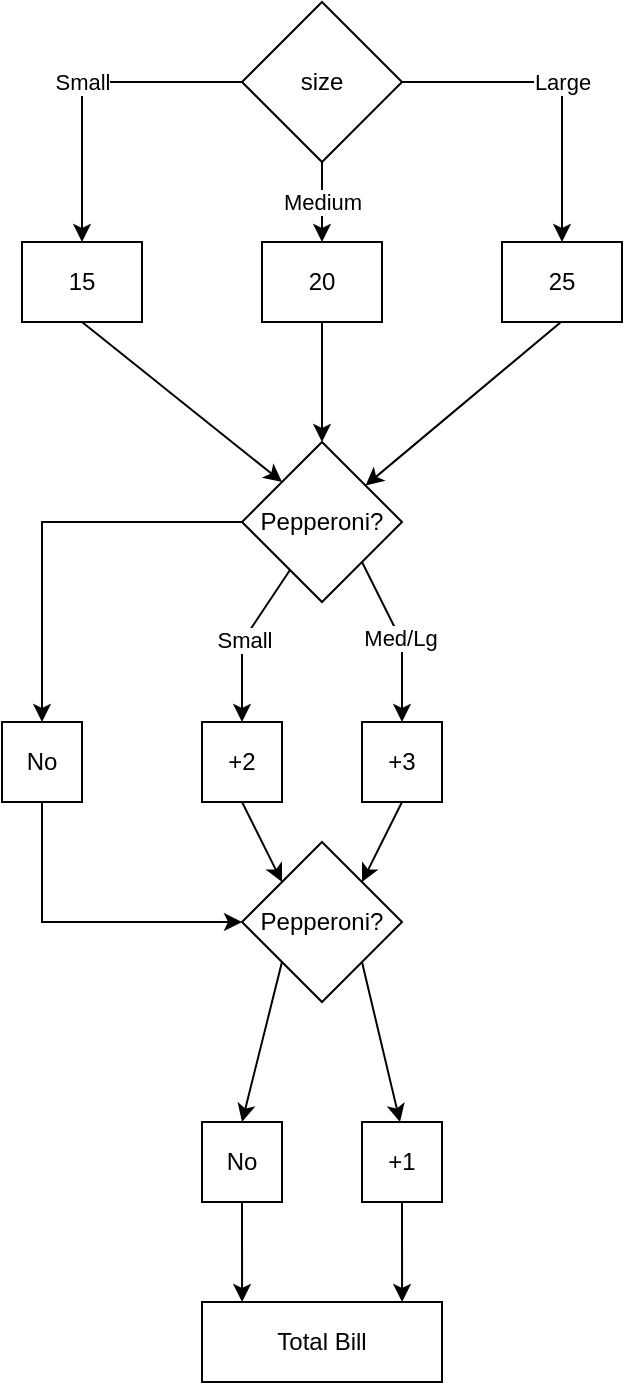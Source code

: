 <mxfile version="15.6.3" type="github">
  <diagram id="C5RBs43oDa-KdzZeNtuy" name="Page-1">
    <mxGraphModel dx="1360" dy="802" grid="1" gridSize="10" guides="1" tooltips="1" connect="1" arrows="1" fold="1" page="1" pageScale="1" pageWidth="827" pageHeight="1169" math="0" shadow="0">
      <root>
        <mxCell id="WIyWlLk6GJQsqaUBKTNV-0" />
        <mxCell id="WIyWlLk6GJQsqaUBKTNV-1" parent="WIyWlLk6GJQsqaUBKTNV-0" />
        <mxCell id="wO00g-vxK6F0tGHb4959-0" value="size" style="rhombus;whiteSpace=wrap;html=1;" vertex="1" parent="WIyWlLk6GJQsqaUBKTNV-1">
          <mxGeometry x="360" y="40" width="80" height="80" as="geometry" />
        </mxCell>
        <mxCell id="wO00g-vxK6F0tGHb4959-4" value="S" style="endArrow=classic;html=1;rounded=0;exitX=0;exitY=0.5;exitDx=0;exitDy=0;" edge="1" parent="WIyWlLk6GJQsqaUBKTNV-1" source="wO00g-vxK6F0tGHb4959-0">
          <mxGeometry relative="1" as="geometry">
            <mxPoint x="320" y="140" as="sourcePoint" />
            <mxPoint x="280" y="160" as="targetPoint" />
            <Array as="points">
              <mxPoint x="280" y="80" />
            </Array>
          </mxGeometry>
        </mxCell>
        <mxCell id="wO00g-vxK6F0tGHb4959-5" value="Small" style="edgeLabel;resizable=0;html=1;align=center;verticalAlign=middle;" connectable="0" vertex="1" parent="wO00g-vxK6F0tGHb4959-4">
          <mxGeometry relative="1" as="geometry" />
        </mxCell>
        <mxCell id="wO00g-vxK6F0tGHb4959-6" value="S" style="endArrow=classic;html=1;rounded=0;exitX=1;exitY=0.5;exitDx=0;exitDy=0;" edge="1" parent="WIyWlLk6GJQsqaUBKTNV-1" source="wO00g-vxK6F0tGHb4959-0">
          <mxGeometry relative="1" as="geometry">
            <mxPoint x="600" y="80" as="sourcePoint" />
            <mxPoint x="520" y="160" as="targetPoint" />
            <Array as="points">
              <mxPoint x="520" y="80" />
            </Array>
          </mxGeometry>
        </mxCell>
        <mxCell id="wO00g-vxK6F0tGHb4959-7" value="Large" style="edgeLabel;resizable=0;html=1;align=center;verticalAlign=middle;" connectable="0" vertex="1" parent="wO00g-vxK6F0tGHb4959-6">
          <mxGeometry relative="1" as="geometry" />
        </mxCell>
        <mxCell id="wO00g-vxK6F0tGHb4959-8" value="Medium&lt;br&gt;" style="endArrow=classic;html=1;rounded=0;exitX=0.5;exitY=1;exitDx=0;exitDy=0;" edge="1" parent="WIyWlLk6GJQsqaUBKTNV-1" source="wO00g-vxK6F0tGHb4959-0">
          <mxGeometry relative="1" as="geometry">
            <mxPoint x="300" y="160" as="sourcePoint" />
            <mxPoint x="400" y="160" as="targetPoint" />
          </mxGeometry>
        </mxCell>
        <mxCell id="wO00g-vxK6F0tGHb4959-10" value="15" style="rounded=0;whiteSpace=wrap;html=1;" vertex="1" parent="WIyWlLk6GJQsqaUBKTNV-1">
          <mxGeometry x="250" y="160" width="60" height="40" as="geometry" />
        </mxCell>
        <mxCell id="wO00g-vxK6F0tGHb4959-11" value="20" style="rounded=0;whiteSpace=wrap;html=1;" vertex="1" parent="WIyWlLk6GJQsqaUBKTNV-1">
          <mxGeometry x="370" y="160" width="60" height="40" as="geometry" />
        </mxCell>
        <mxCell id="wO00g-vxK6F0tGHb4959-12" value="25" style="rounded=0;whiteSpace=wrap;html=1;" vertex="1" parent="WIyWlLk6GJQsqaUBKTNV-1">
          <mxGeometry x="490" y="160" width="60" height="40" as="geometry" />
        </mxCell>
        <mxCell id="wO00g-vxK6F0tGHb4959-15" value="" style="endArrow=classic;html=1;rounded=0;exitX=0.5;exitY=1;exitDx=0;exitDy=0;entryX=0;entryY=0;entryDx=0;entryDy=0;" edge="1" parent="WIyWlLk6GJQsqaUBKTNV-1" source="wO00g-vxK6F0tGHb4959-10" target="wO00g-vxK6F0tGHb4959-39">
          <mxGeometry width="50" height="50" relative="1" as="geometry">
            <mxPoint x="360" y="430" as="sourcePoint" />
            <mxPoint x="360" y="280" as="targetPoint" />
          </mxGeometry>
        </mxCell>
        <mxCell id="wO00g-vxK6F0tGHb4959-16" value="" style="endArrow=classic;html=1;rounded=0;exitX=0.5;exitY=1;exitDx=0;exitDy=0;entryX=0.5;entryY=0;entryDx=0;entryDy=0;" edge="1" parent="WIyWlLk6GJQsqaUBKTNV-1" target="wO00g-vxK6F0tGHb4959-39">
          <mxGeometry width="50" height="50" relative="1" as="geometry">
            <mxPoint x="400" y="200" as="sourcePoint" />
            <mxPoint x="400" y="280" as="targetPoint" />
          </mxGeometry>
        </mxCell>
        <mxCell id="wO00g-vxK6F0tGHb4959-17" value="" style="endArrow=classic;html=1;rounded=0;exitX=0.5;exitY=1;exitDx=0;exitDy=0;" edge="1" parent="WIyWlLk6GJQsqaUBKTNV-1" target="wO00g-vxK6F0tGHb4959-39">
          <mxGeometry width="50" height="50" relative="1" as="geometry">
            <mxPoint x="519.5" y="200" as="sourcePoint" />
            <mxPoint x="439.96" y="280" as="targetPoint" />
          </mxGeometry>
        </mxCell>
        <mxCell id="wO00g-vxK6F0tGHb4959-18" value="Small" style="endArrow=classic;html=1;rounded=0;" edge="1" parent="WIyWlLk6GJQsqaUBKTNV-1" source="wO00g-vxK6F0tGHb4959-39">
          <mxGeometry relative="1" as="geometry">
            <mxPoint x="360.04" y="320" as="sourcePoint" />
            <mxPoint x="360" y="400" as="targetPoint" />
            <Array as="points">
              <mxPoint x="360" y="360" />
            </Array>
          </mxGeometry>
        </mxCell>
        <mxCell id="wO00g-vxK6F0tGHb4959-19" value="Small&lt;br&gt;" style="edgeLabel;resizable=0;html=1;align=center;verticalAlign=middle;" connectable="0" vertex="1" parent="wO00g-vxK6F0tGHb4959-18">
          <mxGeometry relative="1" as="geometry" />
        </mxCell>
        <mxCell id="wO00g-vxK6F0tGHb4959-20" value="Small" style="endArrow=classic;html=1;rounded=0;exitX=1;exitY=1;exitDx=0;exitDy=0;" edge="1" parent="WIyWlLk6GJQsqaUBKTNV-1" source="wO00g-vxK6F0tGHb4959-39">
          <mxGeometry relative="1" as="geometry">
            <mxPoint x="440.04" y="320" as="sourcePoint" />
            <mxPoint x="440" y="400" as="targetPoint" />
            <Array as="points">
              <mxPoint x="440" y="360" />
            </Array>
          </mxGeometry>
        </mxCell>
        <mxCell id="wO00g-vxK6F0tGHb4959-21" value="Med/Lg&lt;br&gt;" style="edgeLabel;resizable=0;html=1;align=center;verticalAlign=middle;" connectable="0" vertex="1" parent="wO00g-vxK6F0tGHb4959-20">
          <mxGeometry relative="1" as="geometry" />
        </mxCell>
        <mxCell id="wO00g-vxK6F0tGHb4959-22" value="+2" style="whiteSpace=wrap;html=1;aspect=fixed;" vertex="1" parent="WIyWlLk6GJQsqaUBKTNV-1">
          <mxGeometry x="340" y="400" width="40" height="40" as="geometry" />
        </mxCell>
        <mxCell id="wO00g-vxK6F0tGHb4959-23" value="+3" style="whiteSpace=wrap;html=1;aspect=fixed;" vertex="1" parent="WIyWlLk6GJQsqaUBKTNV-1">
          <mxGeometry x="420" y="400" width="40" height="40" as="geometry" />
        </mxCell>
        <mxCell id="wO00g-vxK6F0tGHb4959-24" value="" style="endArrow=classic;html=1;rounded=0;exitX=0.5;exitY=1;exitDx=0;exitDy=0;" edge="1" parent="WIyWlLk6GJQsqaUBKTNV-1">
          <mxGeometry width="50" height="50" relative="1" as="geometry">
            <mxPoint x="360" y="440" as="sourcePoint" />
            <mxPoint x="380" y="480" as="targetPoint" />
          </mxGeometry>
        </mxCell>
        <mxCell id="wO00g-vxK6F0tGHb4959-25" value="" style="endArrow=classic;html=1;rounded=0;exitX=0.5;exitY=1;exitDx=0;exitDy=0;" edge="1" parent="WIyWlLk6GJQsqaUBKTNV-1" source="wO00g-vxK6F0tGHb4959-23">
          <mxGeometry width="50" height="50" relative="1" as="geometry">
            <mxPoint x="420" y="460" as="sourcePoint" />
            <mxPoint x="420" y="480" as="targetPoint" />
          </mxGeometry>
        </mxCell>
        <mxCell id="wO00g-vxK6F0tGHb4959-29" value="" style="endArrow=classic;html=1;rounded=0;exitX=0;exitY=1;exitDx=0;exitDy=0;" edge="1" parent="WIyWlLk6GJQsqaUBKTNV-1" source="wO00g-vxK6F0tGHb4959-40">
          <mxGeometry width="50" height="50" relative="1" as="geometry">
            <mxPoint x="361.96" y="522" as="sourcePoint" />
            <mxPoint x="360" y="600" as="targetPoint" />
          </mxGeometry>
        </mxCell>
        <mxCell id="wO00g-vxK6F0tGHb4959-30" value="" style="endArrow=classic;html=1;rounded=0;exitX=1;exitY=1;exitDx=0;exitDy=0;" edge="1" parent="WIyWlLk6GJQsqaUBKTNV-1" source="wO00g-vxK6F0tGHb4959-40">
          <mxGeometry width="50" height="50" relative="1" as="geometry">
            <mxPoint x="439" y="523" as="sourcePoint" />
            <mxPoint x="439" y="600" as="targetPoint" />
          </mxGeometry>
        </mxCell>
        <mxCell id="wO00g-vxK6F0tGHb4959-31" value="No" style="whiteSpace=wrap;html=1;aspect=fixed;" vertex="1" parent="WIyWlLk6GJQsqaUBKTNV-1">
          <mxGeometry x="340" y="600" width="40" height="40" as="geometry" />
        </mxCell>
        <mxCell id="wO00g-vxK6F0tGHb4959-32" value="+1" style="whiteSpace=wrap;html=1;aspect=fixed;" vertex="1" parent="WIyWlLk6GJQsqaUBKTNV-1">
          <mxGeometry x="420" y="600" width="40" height="40" as="geometry" />
        </mxCell>
        <mxCell id="wO00g-vxK6F0tGHb4959-33" value="No" style="whiteSpace=wrap;html=1;aspect=fixed;" vertex="1" parent="WIyWlLk6GJQsqaUBKTNV-1">
          <mxGeometry x="240" y="400" width="40" height="40" as="geometry" />
        </mxCell>
        <mxCell id="wO00g-vxK6F0tGHb4959-34" value="" style="endArrow=classic;html=1;rounded=0;entryX=0.5;entryY=0;entryDx=0;entryDy=0;exitX=0;exitY=0.5;exitDx=0;exitDy=0;" edge="1" parent="WIyWlLk6GJQsqaUBKTNV-1" source="wO00g-vxK6F0tGHb4959-39" target="wO00g-vxK6F0tGHb4959-33">
          <mxGeometry width="50" height="50" relative="1" as="geometry">
            <mxPoint x="340" y="300" as="sourcePoint" />
            <mxPoint x="410" y="400" as="targetPoint" />
            <Array as="points">
              <mxPoint x="260" y="300" />
            </Array>
          </mxGeometry>
        </mxCell>
        <mxCell id="wO00g-vxK6F0tGHb4959-35" value="" style="endArrow=classic;html=1;rounded=0;exitX=0.5;exitY=1;exitDx=0;exitDy=0;entryX=0;entryY=0.5;entryDx=0;entryDy=0;" edge="1" parent="WIyWlLk6GJQsqaUBKTNV-1" source="wO00g-vxK6F0tGHb4959-33" target="wO00g-vxK6F0tGHb4959-40">
          <mxGeometry width="50" height="50" relative="1" as="geometry">
            <mxPoint x="360" y="450" as="sourcePoint" />
            <mxPoint x="340" y="500" as="targetPoint" />
            <Array as="points">
              <mxPoint x="260" y="500" />
            </Array>
          </mxGeometry>
        </mxCell>
        <mxCell id="wO00g-vxK6F0tGHb4959-36" value="Total Bill" style="rounded=0;whiteSpace=wrap;html=1;" vertex="1" parent="WIyWlLk6GJQsqaUBKTNV-1">
          <mxGeometry x="340" y="690" width="120" height="40" as="geometry" />
        </mxCell>
        <mxCell id="wO00g-vxK6F0tGHb4959-37" value="" style="endArrow=classic;html=1;rounded=0;exitX=0.5;exitY=1;exitDx=0;exitDy=0;entryX=0.167;entryY=0;entryDx=0;entryDy=0;entryPerimeter=0;" edge="1" parent="WIyWlLk6GJQsqaUBKTNV-1" source="wO00g-vxK6F0tGHb4959-31" target="wO00g-vxK6F0tGHb4959-36">
          <mxGeometry width="50" height="50" relative="1" as="geometry">
            <mxPoint x="360" y="450" as="sourcePoint" />
            <mxPoint x="410" y="400" as="targetPoint" />
          </mxGeometry>
        </mxCell>
        <mxCell id="wO00g-vxK6F0tGHb4959-38" value="" style="endArrow=classic;html=1;rounded=0;exitX=0.5;exitY=1;exitDx=0;exitDy=0;entryX=0.167;entryY=0;entryDx=0;entryDy=0;entryPerimeter=0;" edge="1" parent="WIyWlLk6GJQsqaUBKTNV-1">
          <mxGeometry width="50" height="50" relative="1" as="geometry">
            <mxPoint x="440" y="640" as="sourcePoint" />
            <mxPoint x="440.04" y="690" as="targetPoint" />
          </mxGeometry>
        </mxCell>
        <mxCell id="wO00g-vxK6F0tGHb4959-39" value="Pepperoni?" style="rhombus;whiteSpace=wrap;html=1;" vertex="1" parent="WIyWlLk6GJQsqaUBKTNV-1">
          <mxGeometry x="360" y="260" width="80" height="80" as="geometry" />
        </mxCell>
        <mxCell id="wO00g-vxK6F0tGHb4959-40" value="Pepperoni?" style="rhombus;whiteSpace=wrap;html=1;" vertex="1" parent="WIyWlLk6GJQsqaUBKTNV-1">
          <mxGeometry x="360" y="460" width="80" height="80" as="geometry" />
        </mxCell>
      </root>
    </mxGraphModel>
  </diagram>
</mxfile>
